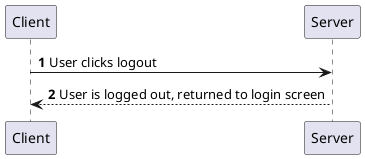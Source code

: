 @startuml
'https://plantuml.com/sequence-diagram

autonumber

Client -> Server: User clicks logout
Server --> Client: User is logged out, returned to login screen
@enduml